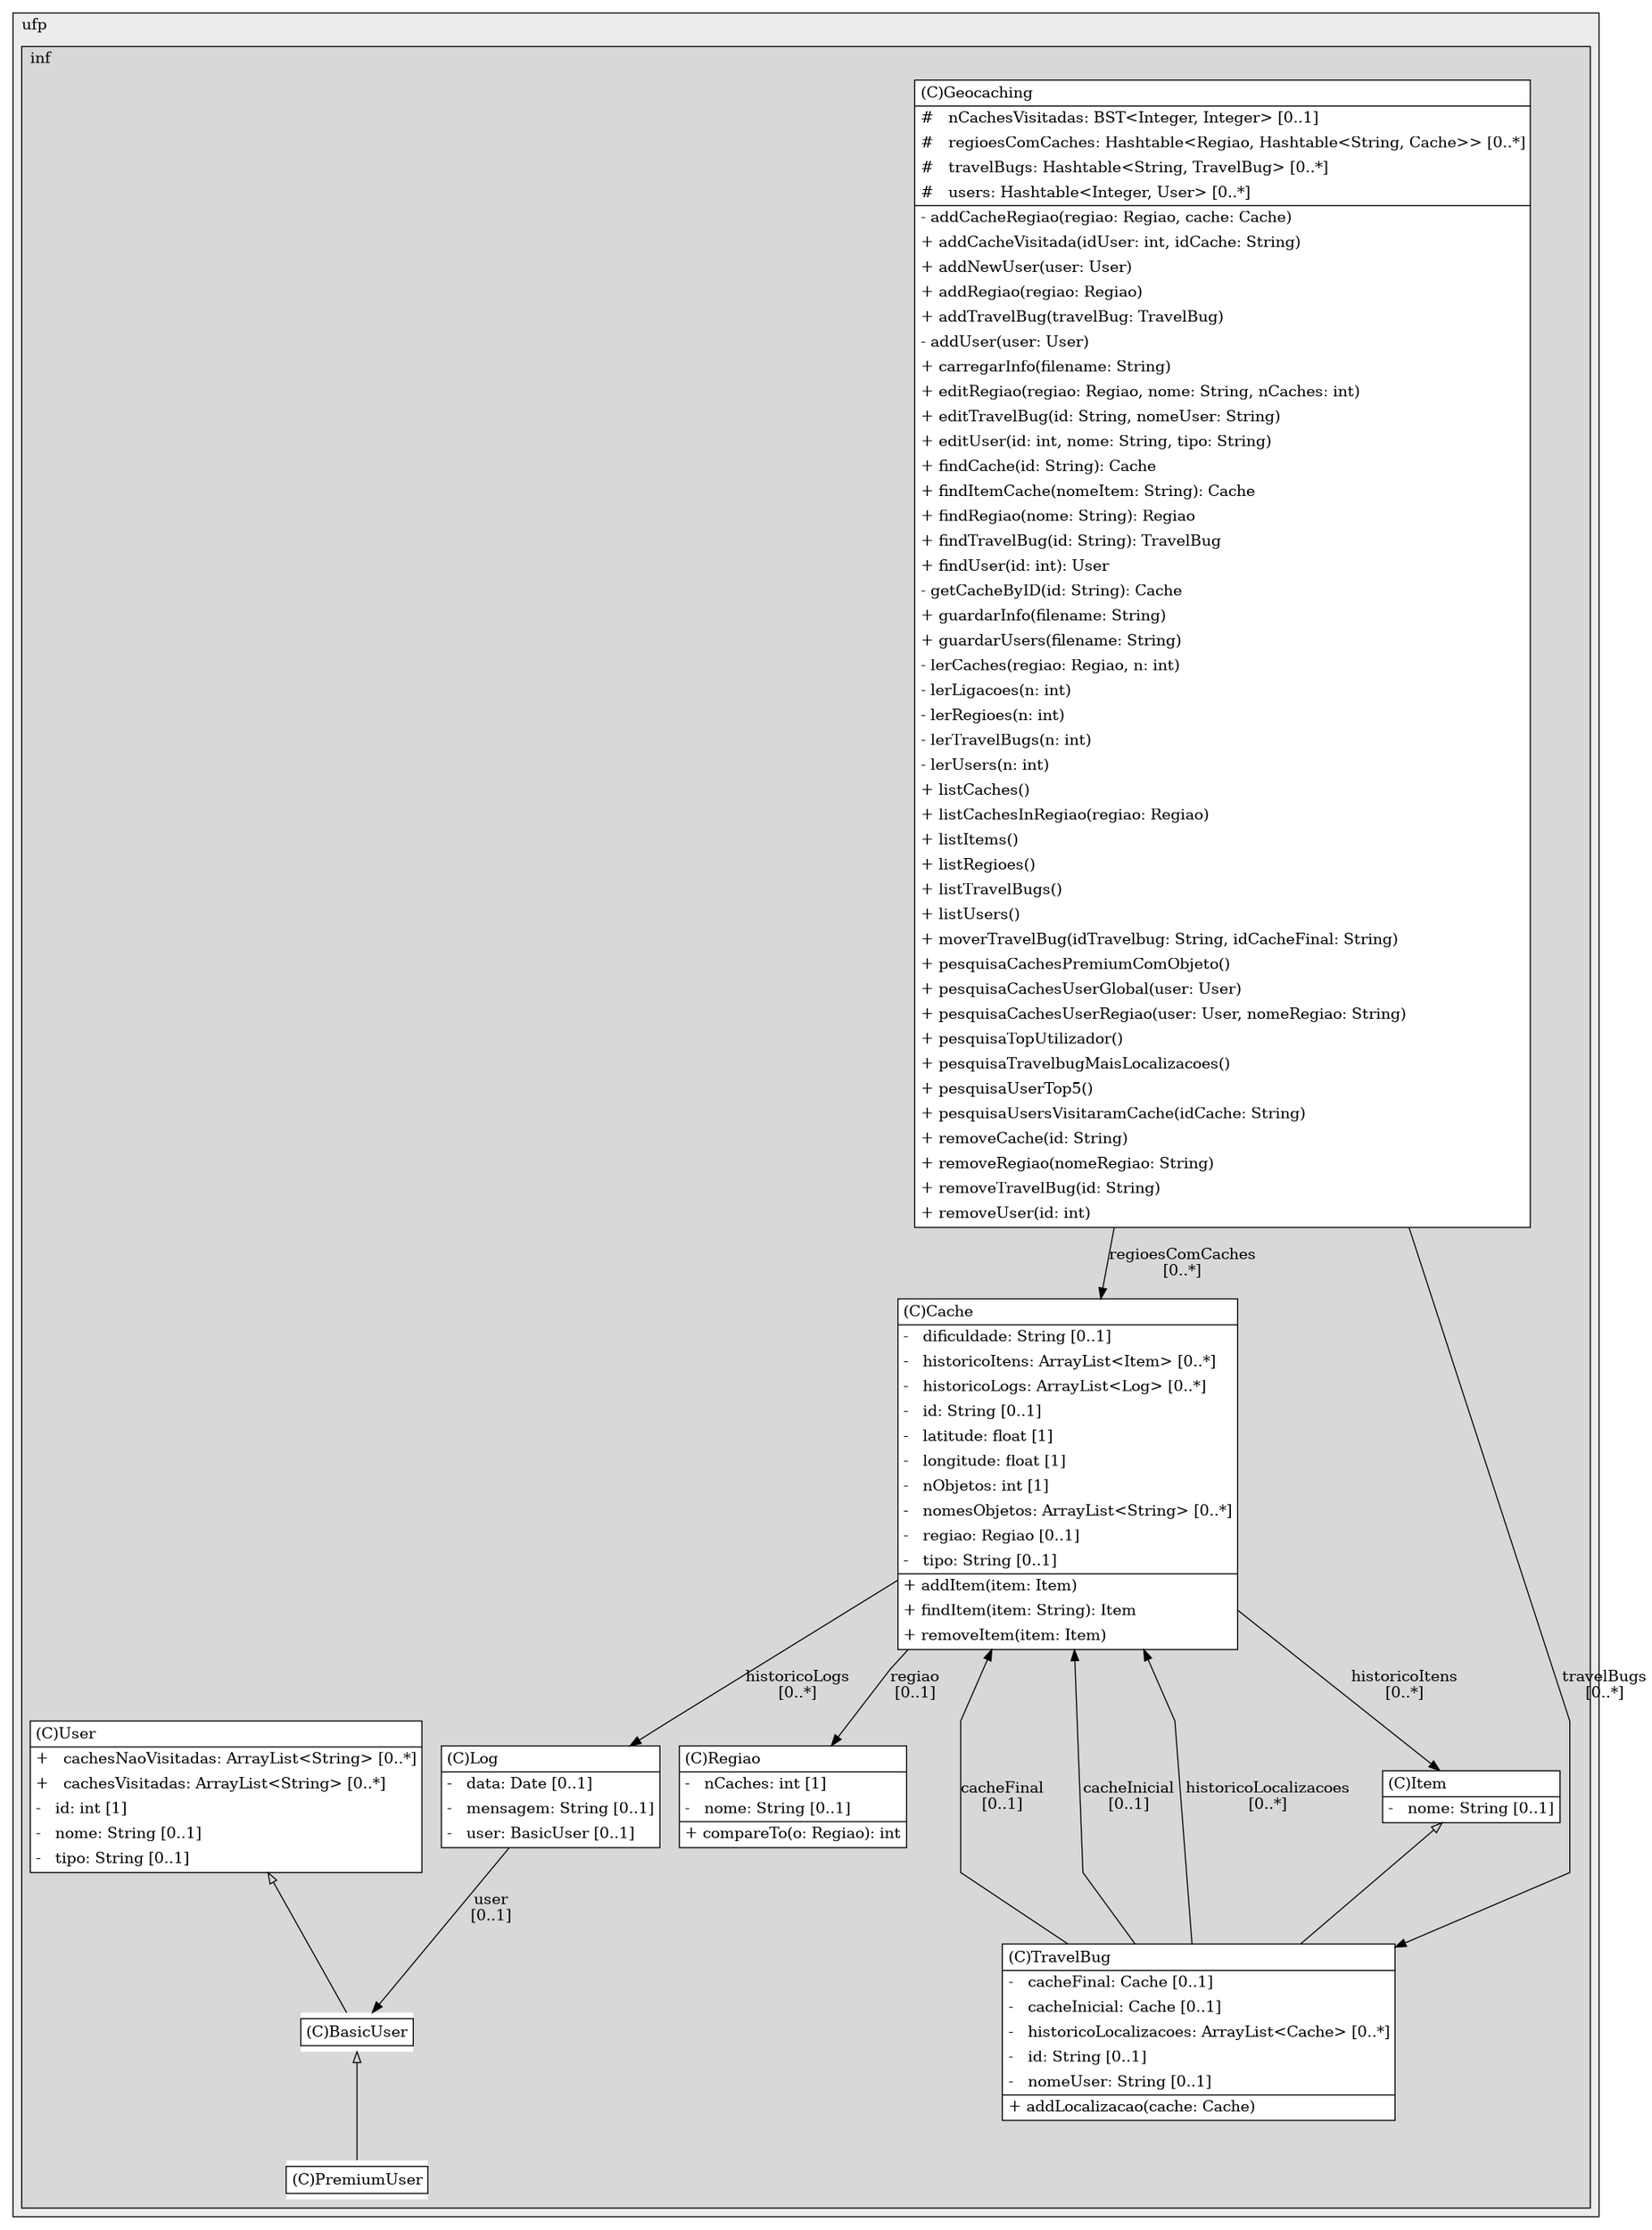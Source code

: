 @startuml

/' diagram meta data start
config=StructureConfiguration;
{
  "projectClassification": {
    "searchMode": "OpenProject", // OpenProject, AllProjects
    "includedProjects": "",
    "pathEndKeywords": "*.impl",
    "isClientPath": "",
    "isClientName": "",
    "isTestPath": "",
    "isTestName": "",
    "isMappingPath": "",
    "isMappingName": "",
    "isDataAccessPath": "",
    "isDataAccessName": "",
    "isDataStructurePath": "",
    "isDataStructureName": "",
    "isInterfaceStructuresPath": "",
    "isInterfaceStructuresName": "",
    "isEntryPointPath": "",
    "isEntryPointName": ""
  },
  "graphRestriction": {
    "classPackageExcludeFilter": "",
    "classPackageIncludeFilter": "",
    "classNameExcludeFilter": "",
    "classNameIncludeFilter": "",
    "methodNameExcludeFilter": "",
    "methodNameIncludeFilter": "",
    "removeByInheritance": "", // inheritance/annotation based filtering is done in a second step
    "removeByAnnotation": "",
    "removeByClassPackage": "", // cleanup the graph after inheritance/annotation based filtering is done
    "removeByClassName": "",
    "cutMappings": false,
    "cutEnum": true,
    "cutTests": true,
    "cutClient": true,
    "cutDataAccess": true,
    "cutInterfaceStructures": true,
    "cutDataStructures": false,
    "cutGetterAndSetter": true,
    "cutConstructors": true
  },
  "graphTraversal": {
    "forwardDepth": 3,
    "backwardDepth": 3,
    "classPackageExcludeFilter": "",
    "classPackageIncludeFilter": "",
    "classNameExcludeFilter": "",
    "classNameIncludeFilter": "",
    "methodNameExcludeFilter": "",
    "methodNameIncludeFilter": "",
    "hideMappings": false,
    "hideDataStructures": false,
    "hidePrivateMethods": false,
    "hideInterfaceCalls": false, // indirection: implementation -> interface (is hidden) -> implementation
    "onlyShowApplicationEntryPoints": false // root node is included
  },
  "details": {
    "aggregation": "GroupByClass", // ByClass, GroupByClass, None
    "showClassGenericTypes": true,
    "showMethods": true,
    "showMethodParameterNames": true,
    "showMethodParameterTypes": true,
    "showMethodReturnType": true,
    "showPackageLevels": 2,
    "showDetailedClassStructure": true
  },
  "rootClass": "edu.ufp.inf.lp2._project.Cache"
}
diagram meta data end '/



digraph g {
    rankdir="TB"
    splines=polyline
    

'nodes 
subgraph cluster_115711 { 
   	label=ufp
	labeljust=l
	fillcolor="#ececec"
	style=filled
   
   subgraph cluster_511169166 { 
   	label=inf
	labeljust=l
	fillcolor="#d8d8d8"
	style=filled
   
   BasicUser1500283186[
	label=<<TABLE BORDER="1" CELLBORDER="0" CELLPADDING="4" CELLSPACING="0">
<TR><TD ALIGN="LEFT" >(C)BasicUser</TD></TR>
</TABLE>>
	style=filled
	margin=0
	shape=plaintext
	fillcolor="#FFFFFF"
];

Cache1500283186[
	label=<<TABLE BORDER="1" CELLBORDER="0" CELLPADDING="4" CELLSPACING="0">
<TR><TD ALIGN="LEFT" >(C)Cache</TD></TR>
<HR/>
<TR><TD ALIGN="LEFT" >-   dificuldade: String [0..1]</TD></TR>
<TR><TD ALIGN="LEFT" >-   historicoItens: ArrayList&lt;Item&gt; [0..*]</TD></TR>
<TR><TD ALIGN="LEFT" >-   historicoLogs: ArrayList&lt;Log&gt; [0..*]</TD></TR>
<TR><TD ALIGN="LEFT" >-   id: String [0..1]</TD></TR>
<TR><TD ALIGN="LEFT" >-   latitude: float [1]</TD></TR>
<TR><TD ALIGN="LEFT" >-   longitude: float [1]</TD></TR>
<TR><TD ALIGN="LEFT" >-   nObjetos: int [1]</TD></TR>
<TR><TD ALIGN="LEFT" >-   nomesObjetos: ArrayList&lt;String&gt; [0..*]</TD></TR>
<TR><TD ALIGN="LEFT" >-   regiao: Regiao [0..1]</TD></TR>
<TR><TD ALIGN="LEFT" >-   tipo: String [0..1]</TD></TR>
<HR/>
<TR><TD ALIGN="LEFT" >+ addItem(item: Item)</TD></TR>
<TR><TD ALIGN="LEFT" >+ findItem(item: String): Item</TD></TR>
<TR><TD ALIGN="LEFT" >+ removeItem(item: Item)</TD></TR>
</TABLE>>
	style=filled
	margin=0
	shape=plaintext
	fillcolor="#FFFFFF"
];

Geocaching1500283186[
	label=<<TABLE BORDER="1" CELLBORDER="0" CELLPADDING="4" CELLSPACING="0">
<TR><TD ALIGN="LEFT" >(C)Geocaching</TD></TR>
<HR/>
<TR><TD ALIGN="LEFT" >#   nCachesVisitadas: BST&lt;Integer, Integer&gt; [0..1]</TD></TR>
<TR><TD ALIGN="LEFT" >#   regioesComCaches: Hashtable&lt;Regiao, Hashtable&lt;String, Cache&gt;&gt; [0..*]</TD></TR>
<TR><TD ALIGN="LEFT" >#   travelBugs: Hashtable&lt;String, TravelBug&gt; [0..*]</TD></TR>
<TR><TD ALIGN="LEFT" >#   users: Hashtable&lt;Integer, User&gt; [0..*]</TD></TR>
<HR/>
<TR><TD ALIGN="LEFT" >- addCacheRegiao(regiao: Regiao, cache: Cache)</TD></TR>
<TR><TD ALIGN="LEFT" >+ addCacheVisitada(idUser: int, idCache: String)</TD></TR>
<TR><TD ALIGN="LEFT" >+ addNewUser(user: User)</TD></TR>
<TR><TD ALIGN="LEFT" >+ addRegiao(regiao: Regiao)</TD></TR>
<TR><TD ALIGN="LEFT" >+ addTravelBug(travelBug: TravelBug)</TD></TR>
<TR><TD ALIGN="LEFT" >- addUser(user: User)</TD></TR>
<TR><TD ALIGN="LEFT" >+ carregarInfo(filename: String)</TD></TR>
<TR><TD ALIGN="LEFT" >+ editRegiao(regiao: Regiao, nome: String, nCaches: int)</TD></TR>
<TR><TD ALIGN="LEFT" >+ editTravelBug(id: String, nomeUser: String)</TD></TR>
<TR><TD ALIGN="LEFT" >+ editUser(id: int, nome: String, tipo: String)</TD></TR>
<TR><TD ALIGN="LEFT" >+ findCache(id: String): Cache</TD></TR>
<TR><TD ALIGN="LEFT" >+ findItemCache(nomeItem: String): Cache</TD></TR>
<TR><TD ALIGN="LEFT" >+ findRegiao(nome: String): Regiao</TD></TR>
<TR><TD ALIGN="LEFT" >+ findTravelBug(id: String): TravelBug</TD></TR>
<TR><TD ALIGN="LEFT" >+ findUser(id: int): User</TD></TR>
<TR><TD ALIGN="LEFT" >- getCacheByID(id: String): Cache</TD></TR>
<TR><TD ALIGN="LEFT" >+ guardarInfo(filename: String)</TD></TR>
<TR><TD ALIGN="LEFT" >+ guardarUsers(filename: String)</TD></TR>
<TR><TD ALIGN="LEFT" >- lerCaches(regiao: Regiao, n: int)</TD></TR>
<TR><TD ALIGN="LEFT" >- lerLigacoes(n: int)</TD></TR>
<TR><TD ALIGN="LEFT" >- lerRegioes(n: int)</TD></TR>
<TR><TD ALIGN="LEFT" >- lerTravelBugs(n: int)</TD></TR>
<TR><TD ALIGN="LEFT" >- lerUsers(n: int)</TD></TR>
<TR><TD ALIGN="LEFT" >+ listCaches()</TD></TR>
<TR><TD ALIGN="LEFT" >+ listCachesInRegiao(regiao: Regiao)</TD></TR>
<TR><TD ALIGN="LEFT" >+ listItems()</TD></TR>
<TR><TD ALIGN="LEFT" >+ listRegioes()</TD></TR>
<TR><TD ALIGN="LEFT" >+ listTravelBugs()</TD></TR>
<TR><TD ALIGN="LEFT" >+ listUsers()</TD></TR>
<TR><TD ALIGN="LEFT" >+ moverTravelBug(idTravelbug: String, idCacheFinal: String)</TD></TR>
<TR><TD ALIGN="LEFT" >+ pesquisaCachesPremiumComObjeto()</TD></TR>
<TR><TD ALIGN="LEFT" >+ pesquisaCachesUserGlobal(user: User)</TD></TR>
<TR><TD ALIGN="LEFT" >+ pesquisaCachesUserRegiao(user: User, nomeRegiao: String)</TD></TR>
<TR><TD ALIGN="LEFT" >+ pesquisaTopUtilizador()</TD></TR>
<TR><TD ALIGN="LEFT" >+ pesquisaTravelbugMaisLocalizacoes()</TD></TR>
<TR><TD ALIGN="LEFT" >+ pesquisaUserTop5()</TD></TR>
<TR><TD ALIGN="LEFT" >+ pesquisaUsersVisitaramCache(idCache: String)</TD></TR>
<TR><TD ALIGN="LEFT" >+ removeCache(id: String)</TD></TR>
<TR><TD ALIGN="LEFT" >+ removeRegiao(nomeRegiao: String)</TD></TR>
<TR><TD ALIGN="LEFT" >+ removeTravelBug(id: String)</TD></TR>
<TR><TD ALIGN="LEFT" >+ removeUser(id: int)</TD></TR>
</TABLE>>
	style=filled
	margin=0
	shape=plaintext
	fillcolor="#FFFFFF"
];

Item1500283186[
	label=<<TABLE BORDER="1" CELLBORDER="0" CELLPADDING="4" CELLSPACING="0">
<TR><TD ALIGN="LEFT" >(C)Item</TD></TR>
<HR/>
<TR><TD ALIGN="LEFT" >-   nome: String [0..1]</TD></TR>
</TABLE>>
	style=filled
	margin=0
	shape=plaintext
	fillcolor="#FFFFFF"
];

Log1500283186[
	label=<<TABLE BORDER="1" CELLBORDER="0" CELLPADDING="4" CELLSPACING="0">
<TR><TD ALIGN="LEFT" >(C)Log</TD></TR>
<HR/>
<TR><TD ALIGN="LEFT" >-   data: Date [0..1]</TD></TR>
<TR><TD ALIGN="LEFT" >-   mensagem: String [0..1]</TD></TR>
<TR><TD ALIGN="LEFT" >-   user: BasicUser [0..1]</TD></TR>
</TABLE>>
	style=filled
	margin=0
	shape=plaintext
	fillcolor="#FFFFFF"
];

PremiumUser1500283186[
	label=<<TABLE BORDER="1" CELLBORDER="0" CELLPADDING="4" CELLSPACING="0">
<TR><TD ALIGN="LEFT" >(C)PremiumUser</TD></TR>
</TABLE>>
	style=filled
	margin=0
	shape=plaintext
	fillcolor="#FFFFFF"
];

Regiao1500283186[
	label=<<TABLE BORDER="1" CELLBORDER="0" CELLPADDING="4" CELLSPACING="0">
<TR><TD ALIGN="LEFT" >(C)Regiao</TD></TR>
<HR/>
<TR><TD ALIGN="LEFT" >-   nCaches: int [1]</TD></TR>
<TR><TD ALIGN="LEFT" >-   nome: String [0..1]</TD></TR>
<HR/>
<TR><TD ALIGN="LEFT" >+ compareTo(o: Regiao): int</TD></TR>
</TABLE>>
	style=filled
	margin=0
	shape=plaintext
	fillcolor="#FFFFFF"
];

TravelBug1500283186[
	label=<<TABLE BORDER="1" CELLBORDER="0" CELLPADDING="4" CELLSPACING="0">
<TR><TD ALIGN="LEFT" >(C)TravelBug</TD></TR>
<HR/>
<TR><TD ALIGN="LEFT" >-   cacheFinal: Cache [0..1]</TD></TR>
<TR><TD ALIGN="LEFT" >-   cacheInicial: Cache [0..1]</TD></TR>
<TR><TD ALIGN="LEFT" >-   historicoLocalizacoes: ArrayList&lt;Cache&gt; [0..*]</TD></TR>
<TR><TD ALIGN="LEFT" >-   id: String [0..1]</TD></TR>
<TR><TD ALIGN="LEFT" >-   nomeUser: String [0..1]</TD></TR>
<HR/>
<TR><TD ALIGN="LEFT" >+ addLocalizacao(cache: Cache)</TD></TR>
</TABLE>>
	style=filled
	margin=0
	shape=plaintext
	fillcolor="#FFFFFF"
];

User1500283186[
	label=<<TABLE BORDER="1" CELLBORDER="0" CELLPADDING="4" CELLSPACING="0">
<TR><TD ALIGN="LEFT" >(C)User</TD></TR>
<HR/>
<TR><TD ALIGN="LEFT" >+   cachesNaoVisitadas: ArrayList&lt;String&gt; [0..*]</TD></TR>
<TR><TD ALIGN="LEFT" >+   cachesVisitadas: ArrayList&lt;String&gt; [0..*]</TD></TR>
<TR><TD ALIGN="LEFT" >-   id: int [1]</TD></TR>
<TR><TD ALIGN="LEFT" >-   nome: String [0..1]</TD></TR>
<TR><TD ALIGN="LEFT" >-   tipo: String [0..1]</TD></TR>
</TABLE>>
	style=filled
	margin=0
	shape=plaintext
	fillcolor="#FFFFFF"
];
} 
} 

'edges    
BasicUser1500283186 -> PremiumUser1500283186[arrowhead=none, arrowtail=empty, dir=both];
Cache1500283186 -> Item1500283186[label="historicoItens
[0..*]"];
Cache1500283186 -> Log1500283186[label="historicoLogs
[0..*]"];
Cache1500283186 -> Regiao1500283186[label="regiao
[0..1]"];
Geocaching1500283186 -> Cache1500283186[label="regioesComCaches
[0..*]"];
Geocaching1500283186 -> TravelBug1500283186[label="travelBugs
[0..*]"];
Item1500283186 -> TravelBug1500283186[arrowhead=none, arrowtail=empty, dir=both];
Log1500283186 -> BasicUser1500283186[label="user
[0..1]"];
TravelBug1500283186 -> Cache1500283186[label="cacheFinal
[0..1]"];
TravelBug1500283186 -> Cache1500283186[label="cacheInicial
[0..1]"];
TravelBug1500283186 -> Cache1500283186[label="historicoLocalizacoes
[0..*]"];
User1500283186 -> BasicUser1500283186[arrowhead=none, arrowtail=empty, dir=both];
    
}
@enduml
